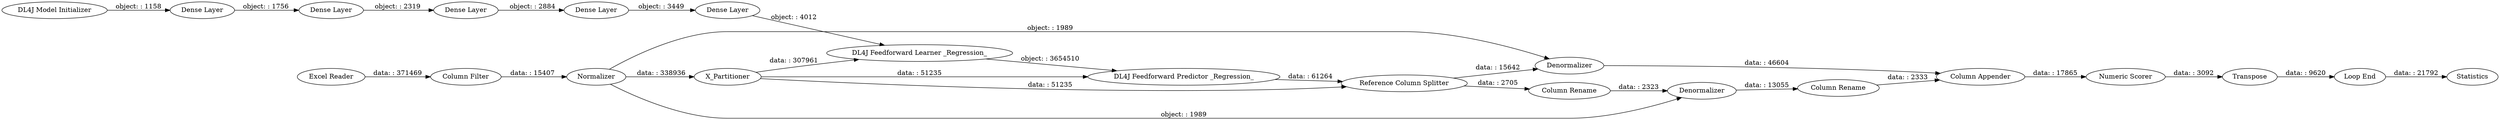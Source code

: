 digraph {
	"-7150228429107593069_33" [label="Numeric Scorer"]
	"-3479480779885999893_27" [label="DL4J Model Initializer"]
	"-7150228429107593069_59" [label=Transpose]
	"-7150228429107593069_27" [label="Reference Column Splitter"]
	"-7150228429107593069_31" [label="Column Rename"]
	"-3479480779885999893_160" [label="Dense Layer"]
	"-7150228429107593069_29" [label=Denormalizer]
	"-3479480779885999893_162" [label="Dense Layer"]
	"-3479480779885999893_152" [label="Dense Layer"]
	"-7150228429107593069_80" [label=Statistics]
	"-7150228429107593069_76" [label="DL4J Feedforward Learner _Regression_"]
	"-7150228429107593069_32" [label="Column Appender"]
	"-7150228429107593069_81" [label=X_Partitioner]
	"-7150228429107593069_72" [label="Loop End"]
	"-7150228429107593069_52" [label="DL4J Feedforward Predictor _Regression_"]
	"-7150228429107593069_26" [label=Normalizer]
	"-7150228429107593069_34" [label="Excel Reader"]
	"-7150228429107593069_23" [label="Column Filter"]
	"-7150228429107593069_28" [label=Denormalizer]
	"-3479480779885999893_147" [label="Dense Layer"]
	"-7150228429107593069_30" [label="Column Rename"]
	"-3479480779885999893_161" [label="Dense Layer"]
	"-7150228429107593069_32" -> "-7150228429107593069_33" [label="data: : 17865"]
	"-3479480779885999893_162" -> "-3479480779885999893_152" [label="object: : 3449"]
	"-7150228429107593069_31" -> "-7150228429107593069_32" [label="data: : 2333"]
	"-7150228429107593069_59" -> "-7150228429107593069_72" [label="data: : 9620"]
	"-7150228429107593069_27" -> "-7150228429107593069_28" [label="data: : 15642"]
	"-7150228429107593069_28" -> "-7150228429107593069_32" [label="data: : 46604"]
	"-3479480779885999893_147" -> "-3479480779885999893_162" [label="object: : 2884"]
	"-7150228429107593069_26" -> "-7150228429107593069_81" [label="data: : 338936"]
	"-7150228429107593069_81" -> "-7150228429107593069_27" [label="data: : 51235"]
	"-3479480779885999893_27" -> "-3479480779885999893_160" [label="object: : 1158"]
	"-3479480779885999893_160" -> "-3479480779885999893_161" [label="object: : 1756"]
	"-7150228429107593069_34" -> "-7150228429107593069_23" [label="data: : 371469"]
	"-7150228429107593069_76" -> "-7150228429107593069_52" [label="object: : 3654510"]
	"-7150228429107593069_81" -> "-7150228429107593069_76" [label="data: : 307961"]
	"-3479480779885999893_152" -> "-7150228429107593069_76" [label="object: : 4012"]
	"-7150228429107593069_26" -> "-7150228429107593069_28" [label="object: : 1989"]
	"-7150228429107593069_27" -> "-7150228429107593069_30" [label="data: : 2705"]
	"-7150228429107593069_81" -> "-7150228429107593069_52" [label="data: : 51235"]
	"-7150228429107593069_23" -> "-7150228429107593069_26" [label="data: : 15407"]
	"-7150228429107593069_29" -> "-7150228429107593069_31" [label="data: : 13055"]
	"-7150228429107593069_72" -> "-7150228429107593069_80" [label="data: : 21792"]
	"-7150228429107593069_52" -> "-7150228429107593069_27" [label="data: : 61264"]
	"-7150228429107593069_33" -> "-7150228429107593069_59" [label="data: : 3092"]
	"-7150228429107593069_26" -> "-7150228429107593069_29" [label="object: : 1989"]
	"-3479480779885999893_161" -> "-3479480779885999893_147" [label="object: : 2319"]
	"-7150228429107593069_30" -> "-7150228429107593069_29" [label="data: : 2323"]
	rankdir=LR
}
